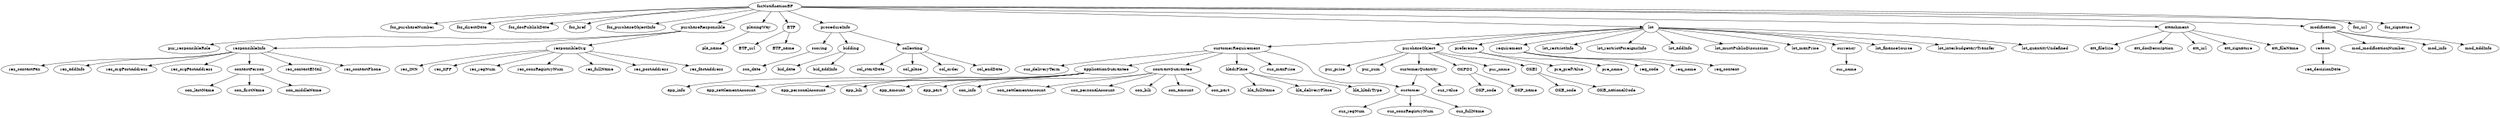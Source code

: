// Atribute tree
strict digraph {
	size="25,5"
	fcsNotificationEF -> fcs_purchaseNumber
	fcsNotificationEF -> fcs_directDate
	fcsNotificationEF -> fcs_docPublishDate
	fcsNotificationEF -> fcs_href
	fcsNotificationEF -> fcs_purchaseObjectInfo
	fcsNotificationEF -> purchaseResponsible
	purchaseResponsible -> responsibleOrg
	responsibleOrg -> res_regNum
	responsibleOrg -> res_consRegistryNum
	responsibleOrg -> res_fullName
	responsibleOrg -> res_postAddress
	responsibleOrg -> res_factAddress
	responsibleOrg -> res_INN
	responsibleOrg -> res_KPP
	purchaseResponsible -> pur_responsibleRole
	purchaseResponsible -> responsibleInfo
	responsibleInfo -> res_orgPostAddress
	responsibleInfo -> res_orgFactAddress
	responsibleInfo -> contactPerson
	contactPerson -> con_lastName
	contactPerson -> con_firstName
	contactPerson -> con_middleName
	responsibleInfo -> res_contactEMail
	responsibleInfo -> res_contactPhone
	responsibleInfo -> res_contactFax
	responsibleInfo -> res_addInfo
	fcsNotificationEF -> placingWay
	placingWay -> pla_name
	fcsNotificationEF -> ETP
	ETP -> ETP_name
	ETP -> ETP_url
	fcsNotificationEF -> procedureInfo
	procedureInfo -> collecting
	collecting -> col_startDate
	collecting -> col_place
	collecting -> col_order
	collecting -> col_endDate
	procedureInfo -> scoring
	scoring -> sco_date
	procedureInfo -> bidding
	bidding -> bid_date
	bidding -> bid_addInfo
	fcsNotificationEF -> lot
	lot -> lot_maxPrice
	lot -> currency
	currency -> cur_name
	lot -> lot_financeSource
	lot -> lot_interbudgetaryTransfer
	lot -> lot_quantityUndefined
	lot -> customerRequirement
	customerRequirement -> customer
	customer -> cus_regNum
	customer -> cus_consRegistryNum
	customer -> cus_fullName
	customerRequirement -> cus_maxPrice
	customerRequirement -> kladrPlace
	kladrPlace -> kla_deliveryPlace
	kladrPlace -> kla_kladrType
	kladrPlace -> kla_fullName
	customerRequirement -> cus_deliveryTerm
	customerRequirement -> applicationGuarantee
	applicationGuarantee -> app_amount
	applicationGuarantee -> app_part
	applicationGuarantee -> app_info
	applicationGuarantee -> app_settlementAccount
	applicationGuarantee -> app_personalAccount
	applicationGuarantee -> app_bik
	customerRequirement -> contractGuarantee
	contractGuarantee -> con_amount
	contractGuarantee -> con_part
	contractGuarantee -> con_info
	contractGuarantee -> con_settlementAccount
	contractGuarantee -> con_personalAccount
	contractGuarantee -> con_bik
	lot -> purchaseObject
	purchaseObject -> OKPD2
	OKPD2 -> OKP_code
	OKPD2 -> OKP_name
	purchaseObject -> pur_name
	purchaseObject -> OKEI
	OKEI -> OKE_code
	OKEI -> OKE_nationalCode
	purchaseObject -> pur_price
	purchaseObject -> pur_sum
	purchaseObject -> customerQuantity
	customerQuantity -> customer
	customer -> cus_regNum
	customer -> cus_consRegistryNum
	customer -> cus_fullName
	customerQuantity -> cus_value
	lot -> preferense
	preferense -> pre_name
	preferense -> pre_prefValue
	lot -> requirement
	requirement -> req_code
	requirement -> req_name
	requirement -> req_content
	lot -> lot_restrictInfo
	lot -> lot_restrictForeignsInfo
	lot -> lot_addInfo
	lot -> lot_mustPublicDiscussion
	fcsNotificationEF -> attachment
	attachment -> att_fileName
	attachment -> att_fileSize
	attachment -> att_docDescription
	attachment -> att_url
	attachment -> att_signature
	fcsNotificationEF -> modification
	modification -> mod_modificationNumber
	modification -> mod_info
	modification -> mod_addInfo
	modification -> reason
	reason -> rea_decisionDate
	fcsNotificationEF -> fcs_url
	fcsNotificationEF -> fcs_signature
}
